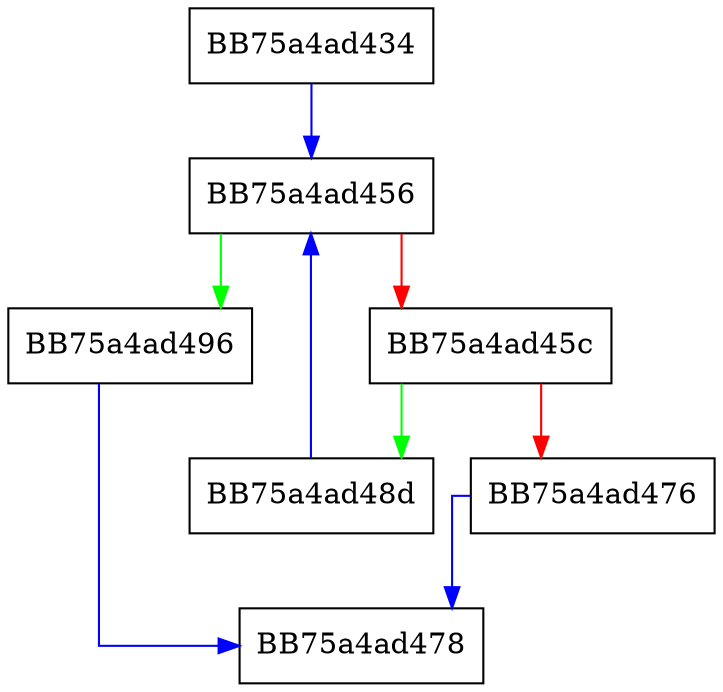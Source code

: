 digraph GetKeyword {
  node [shape="box"];
  graph [splines=ortho];
  BB75a4ad434 -> BB75a4ad456 [color="blue"];
  BB75a4ad456 -> BB75a4ad496 [color="green"];
  BB75a4ad456 -> BB75a4ad45c [color="red"];
  BB75a4ad45c -> BB75a4ad48d [color="green"];
  BB75a4ad45c -> BB75a4ad476 [color="red"];
  BB75a4ad476 -> BB75a4ad478 [color="blue"];
  BB75a4ad48d -> BB75a4ad456 [color="blue"];
  BB75a4ad496 -> BB75a4ad478 [color="blue"];
}